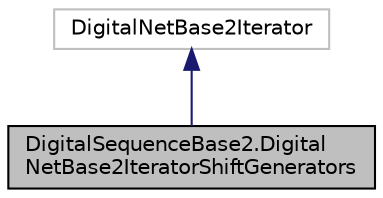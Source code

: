 digraph "DigitalSequenceBase2.DigitalNetBase2IteratorShiftGenerators"
{
 // INTERACTIVE_SVG=YES
  bgcolor="transparent";
  edge [fontname="Helvetica",fontsize="10",labelfontname="Helvetica",labelfontsize="10"];
  node [fontname="Helvetica",fontsize="10",shape=record];
  Node0 [label="DigitalSequenceBase2.Digital\lNetBase2IteratorShiftGenerators",height=0.2,width=0.4,color="black", fillcolor="grey75", style="filled", fontcolor="black"];
  Node1 -> Node0 [dir="back",color="midnightblue",fontsize="10",style="solid",fontname="Helvetica"];
  Node1 [label="DigitalNetBase2Iterator",height=0.2,width=0.4,color="grey75"];
}
